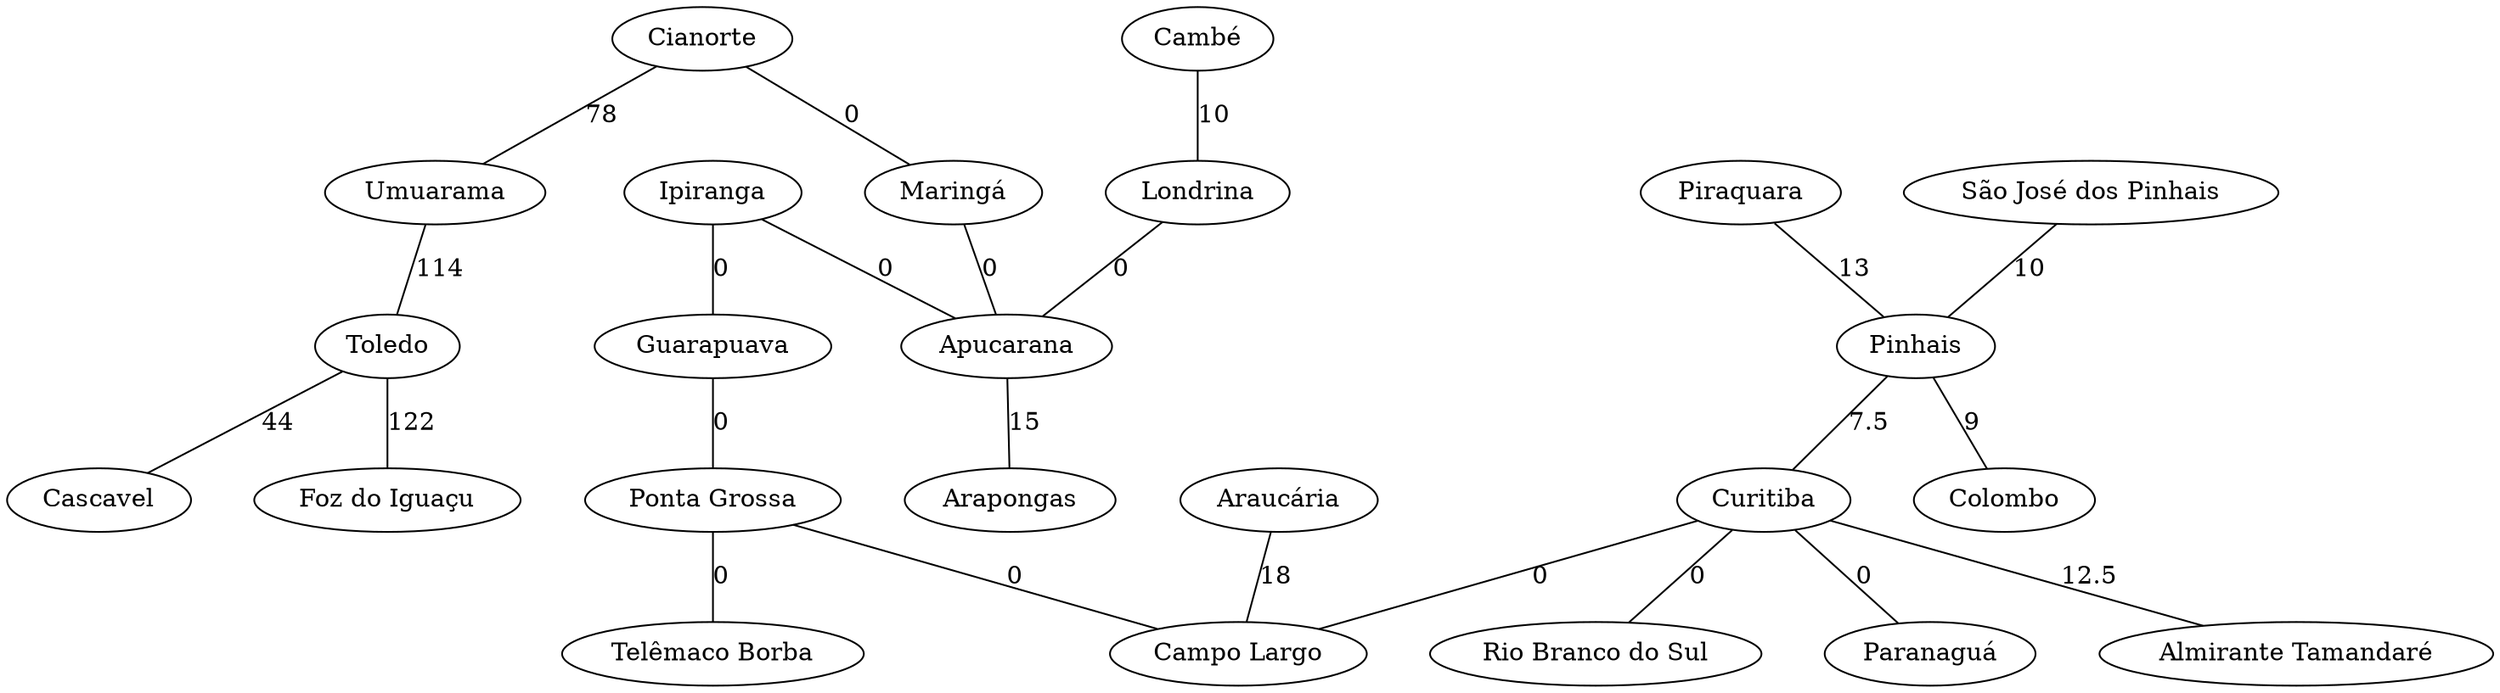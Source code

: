 graph dist_mst_existentes {
    // size = "4,4";
    node [shape=ellipse]
    ranksep = "0.5 equally"
    nodesep = "0.5 equally"
    // {rank = same; Cascavel; Toledo;}
    // rankdir=TB

    "Ipiranga" -- "Apucarana"                     [label="0"]
    "Cianorte" -- "Maringá"                       [label="0"]
    "Curitiba" -- "Paranaguá"                     [label="0"]
    "Curitiba" -- "Rio Branco do Sul"             [label="0"]
    "Ponta Grossa" -- "Campo Largo"               [label="0"]
    "Ponta Grossa" -- "Telêmaco Borba"            [label="0"]
    "Curitiba" -- "Campo Largo"                   [label="0"]
    "Ipiranga" -- "Guarapuava"                    [label="0"]
    "Londrina" -- "Apucarana"                     [label="0"]
    "Maringá" -- "Apucarana"                      [label="0"]
    "Guarapuava" -- "Ponta Grossa"                [label="0"]
    "Pinhais" -- "Curitiba"                       [label="7.5"]
    "Pinhais" -- "Colombo"                        [label="9"]
    "Cambé" -- "Londrina"                         [label="10"]
    "São José dos Pinhais" -- "Pinhais"           [label="10"]
    "Curitiba" -- "Almirante Tamandaré"           [label="12.5"]
    "Piraquara" -- "Pinhais"                      [label="13"]
    "Apucarana" -- "Arapongas"                    [label="15"]
    "Araucária" -- "Campo Largo"                  [label="18"]
    "Toledo" -- "Cascavel"                        [label="44"]
    "Cianorte" -- "Umuarama"                      [label="78"]
    "Umuarama" -- "Toledo"                        [label="114"]
    "Toledo" -- "Foz do Iguaçu"                   [label="122"]
}
